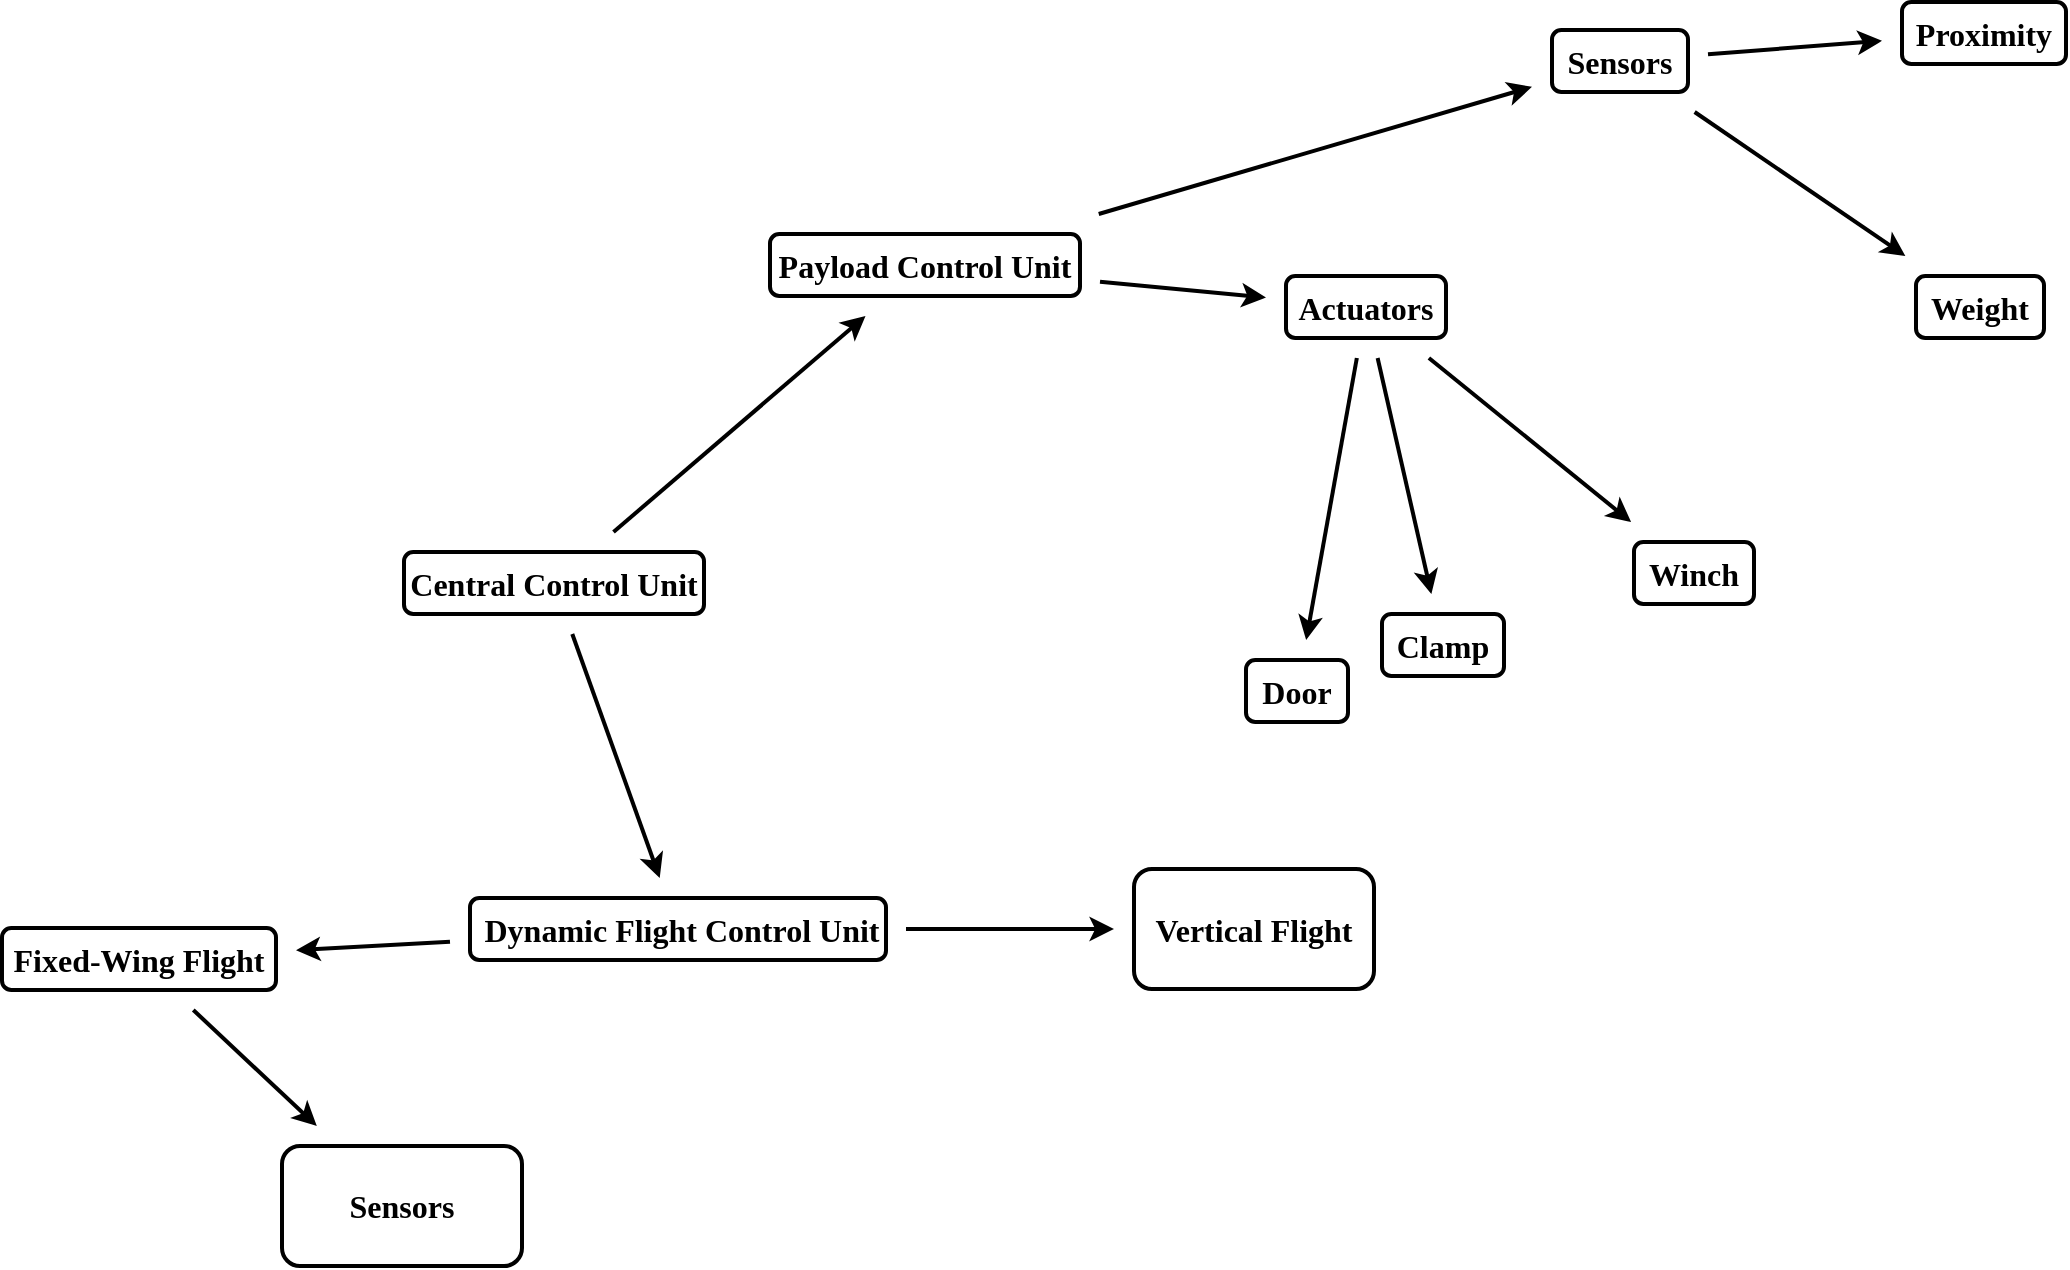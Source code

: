 <mxfile version="26.0.2">
  <diagram name="Page-1" id="opTFxVHu0gOJ7aBRX90U">
    <mxGraphModel dx="1708" dy="650" grid="0" gridSize="10" guides="1" tooltips="1" connect="1" arrows="1" fold="1" page="1" pageScale="1" pageWidth="3300" pageHeight="4681" math="0" shadow="0">
      <root>
        <mxCell id="0" />
        <mxCell id="1" parent="0" />
        <mxCell id="glFljDJXkqwpiTUZza7d-10" style="edgeStyle=none;shape=connector;rounded=0;orthogonalLoop=1;jettySize=auto;html=1;strokeColor=default;strokeWidth=2;align=center;verticalAlign=middle;fontFamily=Helvetica;fontSize=11;fontColor=default;labelBackgroundColor=default;startArrow=none;startFill=0;endArrow=classic;sourcePerimeterSpacing=10;targetPerimeterSpacing=10;" parent="1" source="glFljDJXkqwpiTUZza7d-3" target="glFljDJXkqwpiTUZza7d-7" edge="1">
          <mxGeometry relative="1" as="geometry" />
        </mxCell>
        <mxCell id="glFljDJXkqwpiTUZza7d-12" style="edgeStyle=none;shape=connector;rounded=0;orthogonalLoop=1;jettySize=auto;html=1;strokeColor=default;strokeWidth=2;align=center;verticalAlign=middle;fontFamily=Helvetica;fontSize=11;fontColor=default;labelBackgroundColor=default;startArrow=none;startFill=0;endArrow=classic;sourcePerimeterSpacing=10;targetPerimeterSpacing=10;" parent="1" source="glFljDJXkqwpiTUZza7d-3" target="glFljDJXkqwpiTUZza7d-8" edge="1">
          <mxGeometry relative="1" as="geometry" />
        </mxCell>
        <mxCell id="glFljDJXkqwpiTUZza7d-3" value="&lt;font&gt;Central Control Unit&lt;/font&gt;" style="rounded=1;whiteSpace=wrap;html=1;glass=0;shadow=0;fontFamily=Times New Roman;perimeterSpacing=0;strokeWidth=2;fontSize=16;fontStyle=1" parent="1" vertex="1">
          <mxGeometry x="1477" y="762" width="150" height="31" as="geometry" />
        </mxCell>
        <mxCell id="cvHBOhSXhbi2I6oa22PW-13" value="" style="edgeStyle=none;shape=connector;rounded=0;orthogonalLoop=1;jettySize=auto;html=1;strokeColor=default;strokeWidth=2;align=center;verticalAlign=middle;fontFamily=Helvetica;fontSize=11;fontColor=default;labelBackgroundColor=default;startArrow=none;startFill=0;endArrow=classic;sourcePerimeterSpacing=10;targetPerimeterSpacing=10;" edge="1" parent="1" source="glFljDJXkqwpiTUZza7d-7" target="cvHBOhSXhbi2I6oa22PW-12">
          <mxGeometry relative="1" as="geometry" />
        </mxCell>
        <mxCell id="cvHBOhSXhbi2I6oa22PW-17" value="" style="edgeStyle=none;shape=connector;rounded=0;orthogonalLoop=1;jettySize=auto;html=1;strokeColor=default;strokeWidth=2;align=center;verticalAlign=middle;fontFamily=Helvetica;fontSize=11;fontColor=default;labelBackgroundColor=default;startArrow=none;startFill=0;endArrow=classic;sourcePerimeterSpacing=10;targetPerimeterSpacing=10;" edge="1" parent="1" source="glFljDJXkqwpiTUZza7d-7" target="cvHBOhSXhbi2I6oa22PW-16">
          <mxGeometry relative="1" as="geometry" />
        </mxCell>
        <mxCell id="glFljDJXkqwpiTUZza7d-7" value="&amp;nbsp;Dynamic Flight Control Unit" style="rounded=1;whiteSpace=wrap;html=1;glass=0;shadow=0;fontFamily=Times New Roman;perimeterSpacing=0;strokeWidth=2;fontSize=16;fontStyle=1" parent="1" vertex="1">
          <mxGeometry x="1510" y="935" width="208" height="31" as="geometry" />
        </mxCell>
        <mxCell id="cvHBOhSXhbi2I6oa22PW-1" style="edgeStyle=none;shape=connector;rounded=0;orthogonalLoop=1;jettySize=auto;html=1;strokeColor=default;strokeWidth=2;align=center;verticalAlign=middle;fontFamily=Helvetica;fontSize=11;fontColor=default;labelBackgroundColor=default;startArrow=none;startFill=0;endArrow=classic;sourcePerimeterSpacing=10;targetPerimeterSpacing=10;" edge="1" parent="1" source="glFljDJXkqwpiTUZza7d-8" target="glFljDJXkqwpiTUZza7d-13">
          <mxGeometry relative="1" as="geometry" />
        </mxCell>
        <mxCell id="cvHBOhSXhbi2I6oa22PW-3" style="edgeStyle=none;shape=connector;rounded=0;orthogonalLoop=1;jettySize=auto;html=1;strokeColor=default;strokeWidth=2;align=center;verticalAlign=middle;fontFamily=Helvetica;fontSize=11;fontColor=default;labelBackgroundColor=default;startArrow=none;startFill=0;endArrow=classic;sourcePerimeterSpacing=10;targetPerimeterSpacing=10;" edge="1" parent="1" source="glFljDJXkqwpiTUZza7d-8" target="cvHBOhSXhbi2I6oa22PW-2">
          <mxGeometry relative="1" as="geometry" />
        </mxCell>
        <mxCell id="glFljDJXkqwpiTUZza7d-8" value="Payload Control Unit" style="rounded=1;whiteSpace=wrap;html=1;glass=0;shadow=0;fontFamily=Times New Roman;perimeterSpacing=0;strokeWidth=2;fontSize=16;fontStyle=1" parent="1" vertex="1">
          <mxGeometry x="1660" y="603" width="155" height="31" as="geometry" />
        </mxCell>
        <mxCell id="cvHBOhSXhbi2I6oa22PW-10" style="edgeStyle=none;shape=connector;rounded=0;orthogonalLoop=1;jettySize=auto;html=1;strokeColor=default;strokeWidth=2;align=center;verticalAlign=middle;fontFamily=Helvetica;fontSize=11;fontColor=default;labelBackgroundColor=default;startArrow=none;startFill=0;endArrow=classic;sourcePerimeterSpacing=10;targetPerimeterSpacing=10;" edge="1" parent="1" source="glFljDJXkqwpiTUZza7d-13" target="glFljDJXkqwpiTUZza7d-15">
          <mxGeometry relative="1" as="geometry" />
        </mxCell>
        <mxCell id="cvHBOhSXhbi2I6oa22PW-11" style="edgeStyle=none;shape=connector;rounded=0;orthogonalLoop=1;jettySize=auto;html=1;strokeColor=default;strokeWidth=2;align=center;verticalAlign=middle;fontFamily=Helvetica;fontSize=11;fontColor=default;labelBackgroundColor=default;startArrow=none;startFill=0;endArrow=classic;sourcePerimeterSpacing=10;targetPerimeterSpacing=10;" edge="1" parent="1" source="glFljDJXkqwpiTUZza7d-13" target="glFljDJXkqwpiTUZza7d-14">
          <mxGeometry relative="1" as="geometry" />
        </mxCell>
        <mxCell id="glFljDJXkqwpiTUZza7d-13" value="Sensors" style="rounded=1;whiteSpace=wrap;html=1;glass=0;shadow=0;fontFamily=Times New Roman;perimeterSpacing=0;strokeWidth=2;fontSize=16;fontStyle=1" parent="1" vertex="1">
          <mxGeometry x="2051" y="501" width="68" height="31" as="geometry" />
        </mxCell>
        <mxCell id="glFljDJXkqwpiTUZza7d-14" value="Proximity" style="rounded=1;whiteSpace=wrap;html=1;glass=0;shadow=0;fontFamily=Times New Roman;perimeterSpacing=0;strokeWidth=2;fontSize=16;fontStyle=1" parent="1" vertex="1">
          <mxGeometry x="2226" y="487" width="82" height="31" as="geometry" />
        </mxCell>
        <mxCell id="glFljDJXkqwpiTUZza7d-15" value="Weight" style="rounded=1;whiteSpace=wrap;html=1;glass=0;shadow=0;fontFamily=Times New Roman;perimeterSpacing=0;strokeWidth=2;fontSize=16;fontStyle=1" parent="1" vertex="1">
          <mxGeometry x="2233" y="624" width="64" height="31" as="geometry" />
        </mxCell>
        <mxCell id="cvHBOhSXhbi2I6oa22PW-7" style="edgeStyle=none;shape=connector;rounded=0;orthogonalLoop=1;jettySize=auto;html=1;strokeColor=default;strokeWidth=2;align=center;verticalAlign=middle;fontFamily=Helvetica;fontSize=11;fontColor=default;labelBackgroundColor=default;startArrow=none;startFill=0;endArrow=classic;sourcePerimeterSpacing=10;targetPerimeterSpacing=10;" edge="1" parent="1" source="cvHBOhSXhbi2I6oa22PW-2" target="cvHBOhSXhbi2I6oa22PW-4">
          <mxGeometry relative="1" as="geometry" />
        </mxCell>
        <mxCell id="cvHBOhSXhbi2I6oa22PW-8" style="edgeStyle=none;shape=connector;rounded=0;orthogonalLoop=1;jettySize=auto;html=1;strokeColor=default;strokeWidth=2;align=center;verticalAlign=middle;fontFamily=Helvetica;fontSize=11;fontColor=default;labelBackgroundColor=default;startArrow=none;startFill=0;endArrow=classic;sourcePerimeterSpacing=10;targetPerimeterSpacing=10;" edge="1" parent="1" source="cvHBOhSXhbi2I6oa22PW-2" target="cvHBOhSXhbi2I6oa22PW-5">
          <mxGeometry relative="1" as="geometry" />
        </mxCell>
        <mxCell id="cvHBOhSXhbi2I6oa22PW-9" style="edgeStyle=none;shape=connector;rounded=0;orthogonalLoop=1;jettySize=auto;html=1;strokeColor=default;strokeWidth=2;align=center;verticalAlign=middle;fontFamily=Helvetica;fontSize=11;fontColor=default;labelBackgroundColor=default;startArrow=none;startFill=0;endArrow=classic;sourcePerimeterSpacing=10;targetPerimeterSpacing=10;" edge="1" parent="1" source="cvHBOhSXhbi2I6oa22PW-2" target="cvHBOhSXhbi2I6oa22PW-6">
          <mxGeometry relative="1" as="geometry" />
        </mxCell>
        <mxCell id="cvHBOhSXhbi2I6oa22PW-2" value="Actuators" style="rounded=1;whiteSpace=wrap;html=1;glass=0;shadow=0;fontFamily=Times New Roman;perimeterSpacing=0;strokeWidth=2;fontSize=16;fontStyle=1" vertex="1" parent="1">
          <mxGeometry x="1918" y="624" width="80" height="31" as="geometry" />
        </mxCell>
        <mxCell id="cvHBOhSXhbi2I6oa22PW-4" value="Door" style="rounded=1;whiteSpace=wrap;html=1;glass=0;shadow=0;fontFamily=Times New Roman;perimeterSpacing=0;strokeWidth=2;fontSize=16;fontStyle=1" vertex="1" parent="1">
          <mxGeometry x="1898" y="816" width="51" height="31" as="geometry" />
        </mxCell>
        <mxCell id="cvHBOhSXhbi2I6oa22PW-5" value="Clamp" style="rounded=1;whiteSpace=wrap;html=1;glass=0;shadow=0;fontFamily=Times New Roman;perimeterSpacing=0;strokeWidth=2;fontSize=16;fontStyle=1" vertex="1" parent="1">
          <mxGeometry x="1966" y="793" width="61" height="31" as="geometry" />
        </mxCell>
        <mxCell id="cvHBOhSXhbi2I6oa22PW-6" value="Winch" style="rounded=1;whiteSpace=wrap;html=1;glass=0;shadow=0;fontFamily=Times New Roman;perimeterSpacing=0;strokeWidth=2;fontSize=16;fontStyle=1" vertex="1" parent="1">
          <mxGeometry x="2092" y="757" width="60" height="31" as="geometry" />
        </mxCell>
        <mxCell id="cvHBOhSXhbi2I6oa22PW-15" value="" style="edgeStyle=none;shape=connector;rounded=0;orthogonalLoop=1;jettySize=auto;html=1;strokeColor=default;strokeWidth=2;align=center;verticalAlign=middle;fontFamily=Helvetica;fontSize=11;fontColor=default;labelBackgroundColor=default;startArrow=none;startFill=0;endArrow=classic;sourcePerimeterSpacing=10;targetPerimeterSpacing=10;" edge="1" parent="1" source="cvHBOhSXhbi2I6oa22PW-12" target="cvHBOhSXhbi2I6oa22PW-14">
          <mxGeometry relative="1" as="geometry" />
        </mxCell>
        <mxCell id="cvHBOhSXhbi2I6oa22PW-12" value="Fixed-Wing Flight" style="whiteSpace=wrap;html=1;fontSize=16;fontFamily=Times New Roman;rounded=1;glass=0;shadow=0;strokeWidth=2;fontStyle=1;" vertex="1" parent="1">
          <mxGeometry x="1276" y="950" width="137" height="31" as="geometry" />
        </mxCell>
        <mxCell id="cvHBOhSXhbi2I6oa22PW-14" value="Sensors" style="whiteSpace=wrap;html=1;fontSize=16;fontFamily=Times New Roman;rounded=1;glass=0;shadow=0;strokeWidth=2;fontStyle=1;" vertex="1" parent="1">
          <mxGeometry x="1416" y="1059" width="120" height="60" as="geometry" />
        </mxCell>
        <mxCell id="cvHBOhSXhbi2I6oa22PW-16" value="Vertical Flight" style="whiteSpace=wrap;html=1;fontSize=16;fontFamily=Times New Roman;rounded=1;glass=0;shadow=0;strokeWidth=2;fontStyle=1;" vertex="1" parent="1">
          <mxGeometry x="1842" y="920.5" width="120" height="60" as="geometry" />
        </mxCell>
      </root>
    </mxGraphModel>
  </diagram>
</mxfile>
